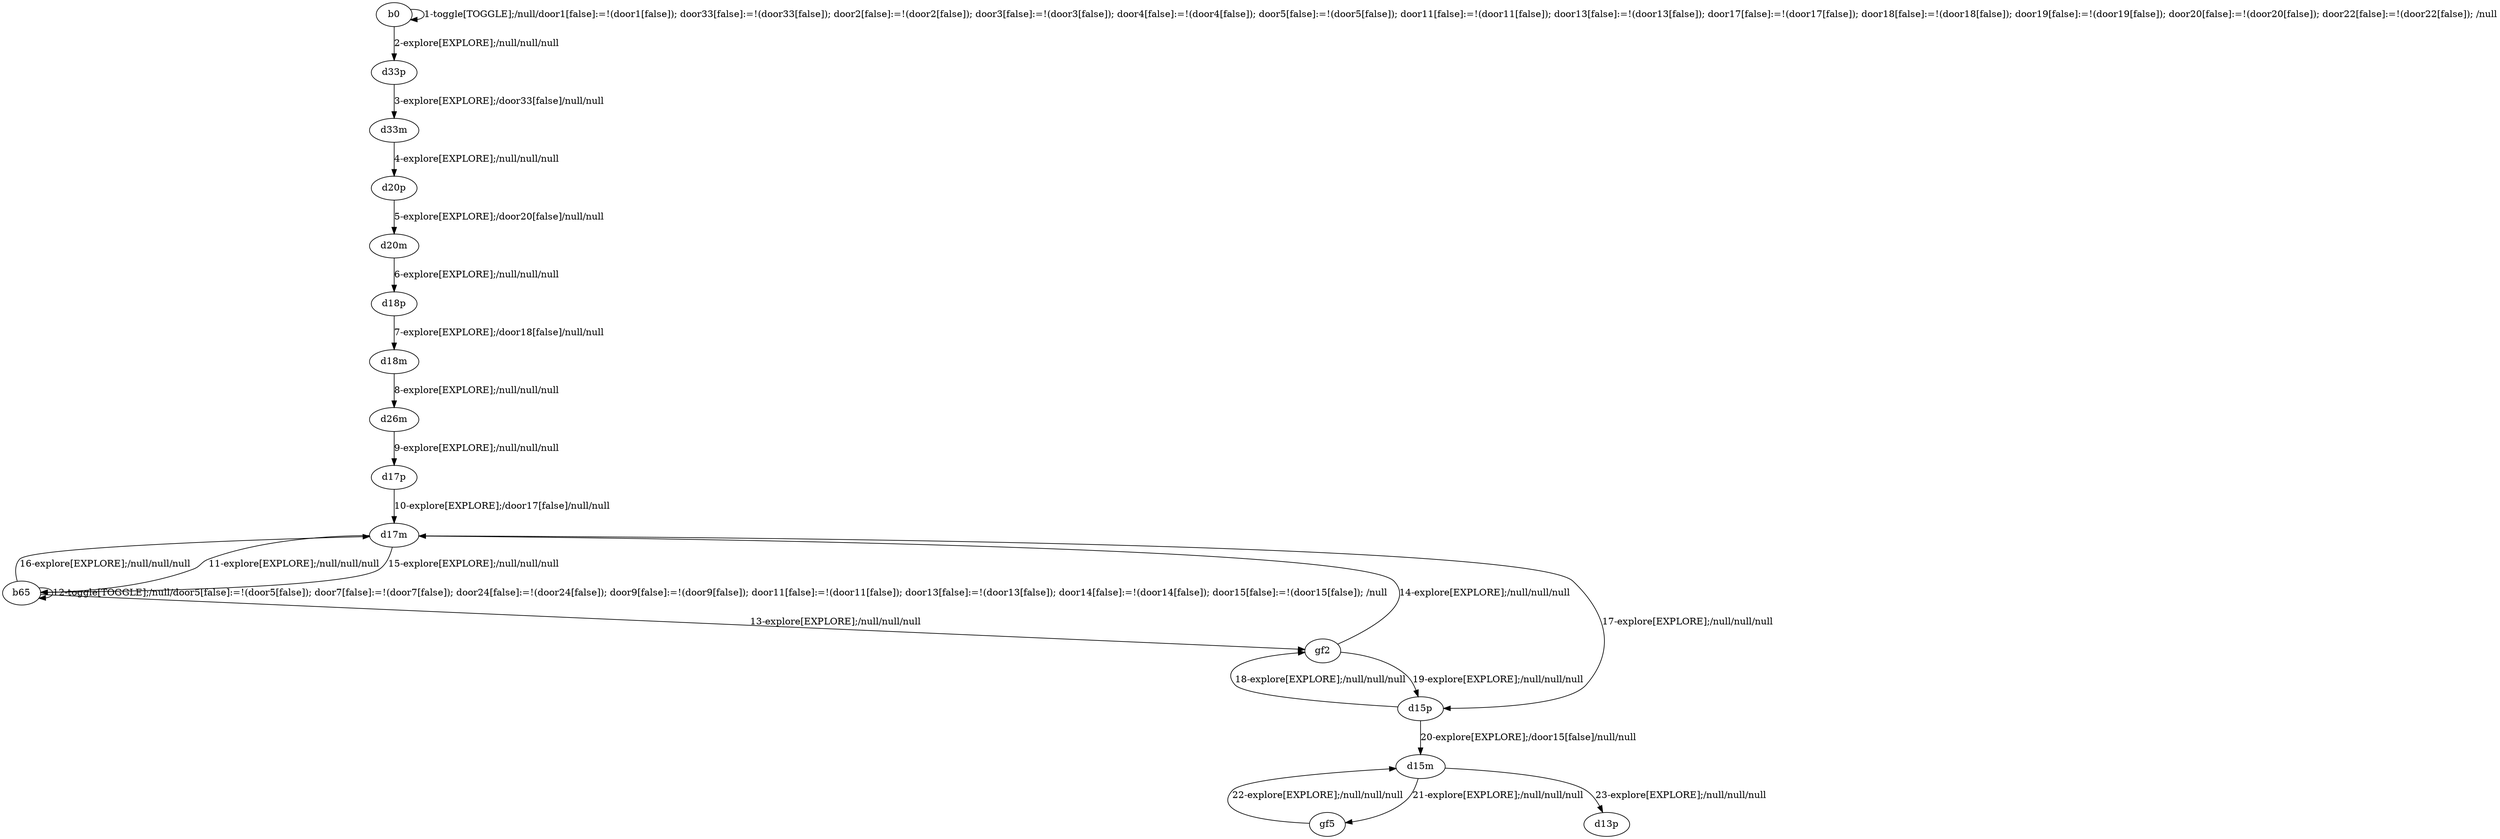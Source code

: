 # Total number of goals covered by this test: 1
# b65 --> d17m

digraph g {
"b0" -> "b0" [label = "1-toggle[TOGGLE];/null/door1[false]:=!(door1[false]); door33[false]:=!(door33[false]); door2[false]:=!(door2[false]); door3[false]:=!(door3[false]); door4[false]:=!(door4[false]); door5[false]:=!(door5[false]); door11[false]:=!(door11[false]); door13[false]:=!(door13[false]); door17[false]:=!(door17[false]); door18[false]:=!(door18[false]); door19[false]:=!(door19[false]); door20[false]:=!(door20[false]); door22[false]:=!(door22[false]); /null"];
"b0" -> "d33p" [label = "2-explore[EXPLORE];/null/null/null"];
"d33p" -> "d33m" [label = "3-explore[EXPLORE];/door33[false]/null/null"];
"d33m" -> "d20p" [label = "4-explore[EXPLORE];/null/null/null"];
"d20p" -> "d20m" [label = "5-explore[EXPLORE];/door20[false]/null/null"];
"d20m" -> "d18p" [label = "6-explore[EXPLORE];/null/null/null"];
"d18p" -> "d18m" [label = "7-explore[EXPLORE];/door18[false]/null/null"];
"d18m" -> "d26m" [label = "8-explore[EXPLORE];/null/null/null"];
"d26m" -> "d17p" [label = "9-explore[EXPLORE];/null/null/null"];
"d17p" -> "d17m" [label = "10-explore[EXPLORE];/door17[false]/null/null"];
"d17m" -> "b65" [label = "11-explore[EXPLORE];/null/null/null"];
"b65" -> "b65" [label = "12-toggle[TOGGLE];/null/door5[false]:=!(door5[false]); door7[false]:=!(door7[false]); door24[false]:=!(door24[false]); door9[false]:=!(door9[false]); door11[false]:=!(door11[false]); door13[false]:=!(door13[false]); door14[false]:=!(door14[false]); door15[false]:=!(door15[false]); /null"];
"b65" -> "gf2" [label = "13-explore[EXPLORE];/null/null/null"];
"gf2" -> "d17m" [label = "14-explore[EXPLORE];/null/null/null"];
"d17m" -> "b65" [label = "15-explore[EXPLORE];/null/null/null"];
"b65" -> "d17m" [label = "16-explore[EXPLORE];/null/null/null"];
"d17m" -> "d15p" [label = "17-explore[EXPLORE];/null/null/null"];
"d15p" -> "gf2" [label = "18-explore[EXPLORE];/null/null/null"];
"gf2" -> "d15p" [label = "19-explore[EXPLORE];/null/null/null"];
"d15p" -> "d15m" [label = "20-explore[EXPLORE];/door15[false]/null/null"];
"d15m" -> "gf5" [label = "21-explore[EXPLORE];/null/null/null"];
"gf5" -> "d15m" [label = "22-explore[EXPLORE];/null/null/null"];
"d15m" -> "d13p" [label = "23-explore[EXPLORE];/null/null/null"];
}